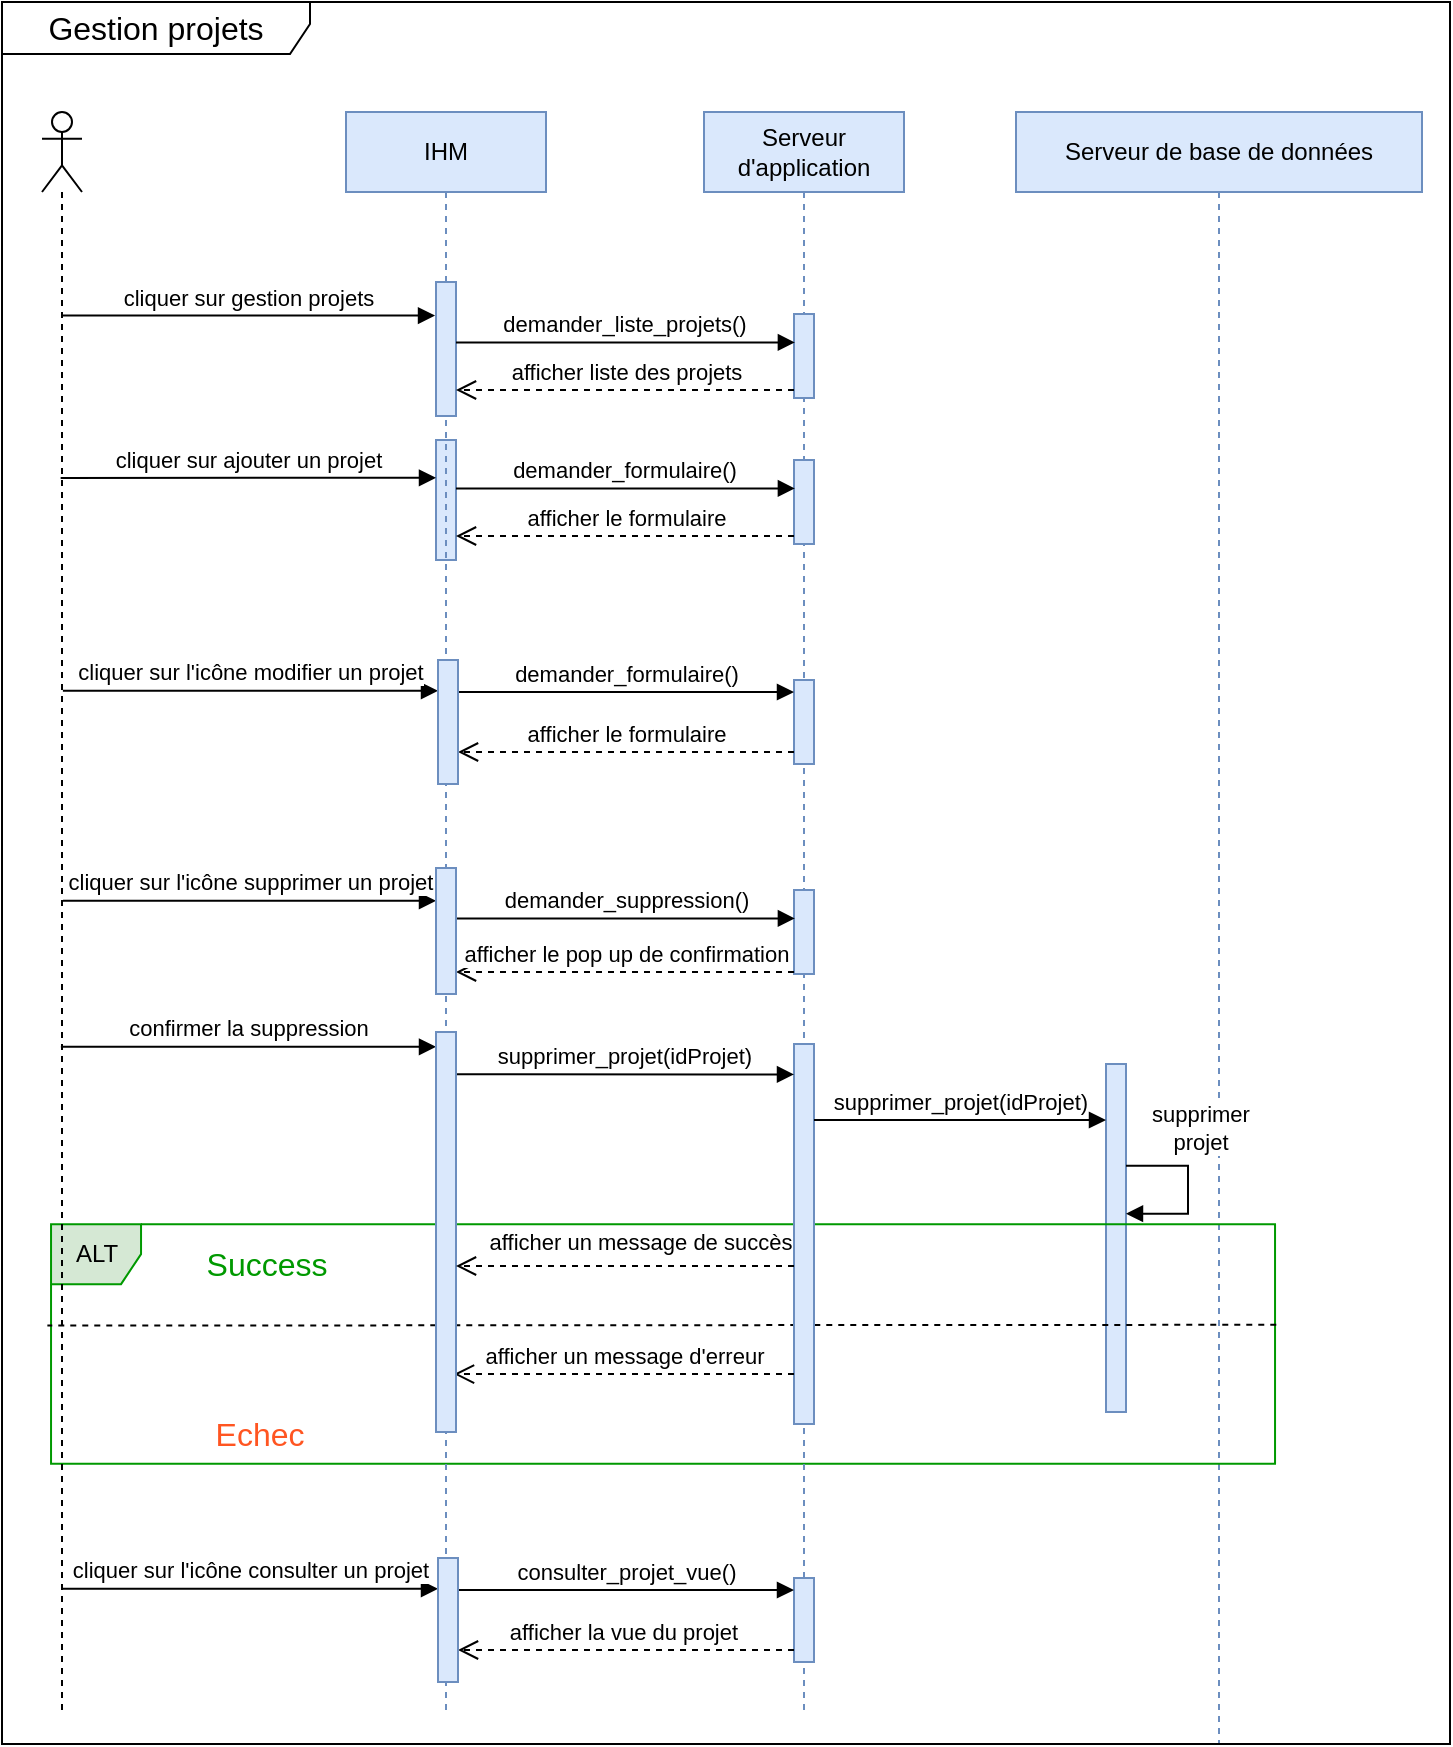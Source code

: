 <mxfile version="17.1.3" type="github">
  <diagram id="2ZTNEzH3Y-9pALvUkwoQ" name="Page-1">
    <mxGraphModel dx="1102" dy="508" grid="0" gridSize="10" guides="1" tooltips="1" connect="1" arrows="1" fold="1" page="1" pageScale="1" pageWidth="827" pageHeight="1169" math="0" shadow="0">
      <root>
        <mxCell id="0" />
        <mxCell id="1" parent="0" />
        <mxCell id="_mo9oIO0JPW5FLKHiI_m-9" value="Serveur de base de données" style="shape=umlLifeline;perimeter=lifelinePerimeter;whiteSpace=wrap;html=1;container=1;collapsible=0;recursiveResize=0;outlineConnect=0;fillColor=#dae8fc;strokeColor=#6c8ebf;" vertex="1" parent="1">
          <mxGeometry x="573" y="102" width="203" height="816" as="geometry" />
        </mxCell>
        <mxCell id="_mo9oIO0JPW5FLKHiI_m-66" value="" style="html=1;points=[];perimeter=orthogonalPerimeter;fillColor=#dae8fc;strokeColor=#6c8ebf;" vertex="1" parent="_mo9oIO0JPW5FLKHiI_m-9">
          <mxGeometry x="45" y="476" width="10" height="174" as="geometry" />
        </mxCell>
        <mxCell id="_mo9oIO0JPW5FLKHiI_m-68" style="edgeStyle=orthogonalEdgeStyle;rounded=0;orthogonalLoop=1;jettySize=auto;html=1;endArrow=block;endFill=1;" edge="1" parent="_mo9oIO0JPW5FLKHiI_m-9">
          <mxGeometry relative="1" as="geometry">
            <mxPoint x="55" y="526.85" as="sourcePoint" />
            <mxPoint x="55" y="550.85" as="targetPoint" />
            <Array as="points">
              <mxPoint x="86" y="526.85" />
              <mxPoint x="78" y="550.85" />
            </Array>
          </mxGeometry>
        </mxCell>
        <mxCell id="_mo9oIO0JPW5FLKHiI_m-69" value="supprimer &lt;br&gt;projet" style="edgeLabel;html=1;align=center;verticalAlign=middle;resizable=0;points=[];" vertex="1" connectable="0" parent="_mo9oIO0JPW5FLKHiI_m-68">
          <mxGeometry x="-0.418" relative="1" as="geometry">
            <mxPoint x="12" y="-19" as="offset" />
          </mxGeometry>
        </mxCell>
        <mxCell id="_mo9oIO0JPW5FLKHiI_m-24" value="Gestion projets" style="shape=umlFrame;whiteSpace=wrap;html=1;fontSize=16;width=154;height=26;" vertex="1" parent="_mo9oIO0JPW5FLKHiI_m-9">
          <mxGeometry x="-507" y="-55" width="724" height="871" as="geometry" />
        </mxCell>
        <mxCell id="_mo9oIO0JPW5FLKHiI_m-70" value="" style="group" vertex="1" connectable="0" parent="_mo9oIO0JPW5FLKHiI_m-9">
          <mxGeometry x="-489" y="517" width="612" height="141" as="geometry" />
        </mxCell>
        <mxCell id="_mo9oIO0JPW5FLKHiI_m-74" value="" style="group" vertex="1" connectable="0" parent="_mo9oIO0JPW5FLKHiI_m-70">
          <mxGeometry x="6.521" y="39.072" width="612" height="141.0" as="geometry" />
        </mxCell>
        <mxCell id="_mo9oIO0JPW5FLKHiI_m-79" value="" style="group" vertex="1" connectable="0" parent="_mo9oIO0JPW5FLKHiI_m-74">
          <mxGeometry width="612" height="141.0" as="geometry" />
        </mxCell>
        <mxCell id="_mo9oIO0JPW5FLKHiI_m-71" value="ALT" style="shape=umlFrame;whiteSpace=wrap;html=1;fillColor=#d5e8d4;strokeColor=#009900;width=45;height=30;" vertex="1" parent="_mo9oIO0JPW5FLKHiI_m-79">
          <mxGeometry width="612" height="119.765" as="geometry" />
        </mxCell>
        <mxCell id="_mo9oIO0JPW5FLKHiI_m-72" value="Success" style="text;html=1;strokeColor=none;fillColor=none;align=center;verticalAlign=middle;whiteSpace=wrap;rounded=0;fontSize=16;fontColor=#009900;" vertex="1" parent="_mo9oIO0JPW5FLKHiI_m-79">
          <mxGeometry x="76.38" y="14.014" width="62.769" height="12.19" as="geometry" />
        </mxCell>
        <mxCell id="_mo9oIO0JPW5FLKHiI_m-73" value="Echec" style="text;html=1;strokeColor=none;fillColor=none;align=center;verticalAlign=middle;whiteSpace=wrap;rounded=0;fontSize=16;fontColor=#FF5521;" vertex="1" parent="_mo9oIO0JPW5FLKHiI_m-79">
          <mxGeometry x="76.384" y="92.584" width="55.89" height="25.482" as="geometry" />
        </mxCell>
        <mxCell id="_mo9oIO0JPW5FLKHiI_m-77" value="" style="html=1;verticalAlign=bottom;endArrow=none;dashed=1;endSize=8;rounded=0;entryX=-0.003;entryY=0.638;entryDx=0;entryDy=0;entryPerimeter=0;edgeStyle=orthogonalEdgeStyle;endFill=0;exitX=1.001;exitY=0.635;exitDx=0;exitDy=0;exitPerimeter=0;" edge="1" parent="_mo9oIO0JPW5FLKHiI_m-79">
          <mxGeometry relative="1" as="geometry">
            <mxPoint x="-1.836" y="50.723" as="targetPoint" />
            <mxPoint x="612.612" y="50.3" as="sourcePoint" />
            <Array as="points">
              <mxPoint x="604.548" y="49.952" />
            </Array>
          </mxGeometry>
        </mxCell>
        <mxCell id="_mo9oIO0JPW5FLKHiI_m-11" value="Serveur d&#39;application" style="shape=umlLifeline;perimeter=lifelinePerimeter;whiteSpace=wrap;html=1;container=1;collapsible=0;recursiveResize=0;outlineConnect=0;fillColor=#dae8fc;strokeColor=#6c8ebf;" vertex="1" parent="1">
          <mxGeometry x="417" y="102" width="100" height="800" as="geometry" />
        </mxCell>
        <mxCell id="_mo9oIO0JPW5FLKHiI_m-12" value="" style="html=1;points=[];perimeter=orthogonalPerimeter;fillColor=#dae8fc;strokeColor=#6c8ebf;" vertex="1" parent="_mo9oIO0JPW5FLKHiI_m-11">
          <mxGeometry x="45" y="101" width="10" height="42" as="geometry" />
        </mxCell>
        <mxCell id="_mo9oIO0JPW5FLKHiI_m-36" value="" style="html=1;points=[];perimeter=orthogonalPerimeter;fillColor=#dae8fc;strokeColor=#6c8ebf;" vertex="1" parent="_mo9oIO0JPW5FLKHiI_m-11">
          <mxGeometry x="45" y="174" width="10" height="42" as="geometry" />
        </mxCell>
        <mxCell id="_mo9oIO0JPW5FLKHiI_m-37" value="" style="html=1;points=[];perimeter=orthogonalPerimeter;fillColor=#dae8fc;strokeColor=#6c8ebf;" vertex="1" parent="_mo9oIO0JPW5FLKHiI_m-11">
          <mxGeometry x="-134" y="164" width="10" height="60" as="geometry" />
        </mxCell>
        <mxCell id="_mo9oIO0JPW5FLKHiI_m-39" value="afficher le formulaire" style="html=1;verticalAlign=bottom;endArrow=open;dashed=1;endSize=8;rounded=0;edgeStyle=orthogonalEdgeStyle;" edge="1" parent="_mo9oIO0JPW5FLKHiI_m-11" source="_mo9oIO0JPW5FLKHiI_m-36">
          <mxGeometry relative="1" as="geometry">
            <mxPoint x="-124" y="212" as="targetPoint" />
            <Array as="points">
              <mxPoint y="212" />
              <mxPoint y="212" />
            </Array>
          </mxGeometry>
        </mxCell>
        <mxCell id="_mo9oIO0JPW5FLKHiI_m-40" value="demander_formulaire()" style="html=1;verticalAlign=bottom;endArrow=block;rounded=0;entryX=0.045;entryY=0.339;entryDx=0;entryDy=0;entryPerimeter=0;edgeStyle=orthogonalEdgeStyle;" edge="1" parent="_mo9oIO0JPW5FLKHiI_m-11" target="_mo9oIO0JPW5FLKHiI_m-36">
          <mxGeometry width="80" relative="1" as="geometry">
            <mxPoint x="-124" y="188.235" as="sourcePoint" />
            <mxPoint x="39.92" y="116.517" as="targetPoint" />
            <Array as="points">
              <mxPoint x="-56" y="189" />
            </Array>
          </mxGeometry>
        </mxCell>
        <mxCell id="_mo9oIO0JPW5FLKHiI_m-64" value="" style="html=1;points=[];perimeter=orthogonalPerimeter;fillColor=#dae8fc;strokeColor=#6c8ebf;" vertex="1" parent="_mo9oIO0JPW5FLKHiI_m-11">
          <mxGeometry x="45" y="466" width="10" height="190" as="geometry" />
        </mxCell>
        <mxCell id="_mo9oIO0JPW5FLKHiI_m-65" value="supprimer_projet(idProjet)" style="html=1;verticalAlign=bottom;endArrow=block;rounded=0;edgeStyle=orthogonalEdgeStyle;" edge="1" parent="_mo9oIO0JPW5FLKHiI_m-11">
          <mxGeometry width="80" relative="1" as="geometry">
            <mxPoint x="-124" y="481.172" as="sourcePoint" />
            <mxPoint x="45" y="481.2" as="targetPoint" />
            <Array as="points">
              <mxPoint x="11" y="481" />
              <mxPoint x="11" y="481" />
            </Array>
          </mxGeometry>
        </mxCell>
        <mxCell id="_mo9oIO0JPW5FLKHiI_m-80" value="afficher un message d&#39;erreur" style="html=1;verticalAlign=bottom;endArrow=open;dashed=1;endSize=8;rounded=0;edgeStyle=orthogonalEdgeStyle;" edge="1" parent="_mo9oIO0JPW5FLKHiI_m-11">
          <mxGeometry relative="1" as="geometry">
            <mxPoint x="-125" y="631.03" as="targetPoint" />
            <mxPoint x="45" y="631.0" as="sourcePoint" />
            <Array as="points">
              <mxPoint x="17" y="631.03" />
              <mxPoint x="17" y="631.03" />
            </Array>
          </mxGeometry>
        </mxCell>
        <mxCell id="_mo9oIO0JPW5FLKHiI_m-5" value="IHM" style="shape=umlLifeline;perimeter=lifelinePerimeter;whiteSpace=wrap;html=1;container=1;collapsible=0;recursiveResize=0;outlineConnect=0;fillColor=#dae8fc;strokeColor=#6c8ebf;" vertex="1" parent="1">
          <mxGeometry x="238" y="102" width="100" height="800" as="geometry" />
        </mxCell>
        <mxCell id="_mo9oIO0JPW5FLKHiI_m-6" value="" style="html=1;points=[];perimeter=orthogonalPerimeter;fillColor=#dae8fc;strokeColor=#6c8ebf;" vertex="1" parent="_mo9oIO0JPW5FLKHiI_m-5">
          <mxGeometry x="45" y="85" width="10" height="67" as="geometry" />
        </mxCell>
        <mxCell id="_mo9oIO0JPW5FLKHiI_m-4" value="" style="shape=umlLifeline;participant=umlActor;perimeter=lifelinePerimeter;whiteSpace=wrap;html=1;container=1;collapsible=0;recursiveResize=0;verticalAlign=top;spacingTop=36;outlineConnect=0;" vertex="1" parent="1">
          <mxGeometry x="86" y="102" width="20" height="800" as="geometry" />
        </mxCell>
        <mxCell id="_mo9oIO0JPW5FLKHiI_m-15" value="cliquer sur gestion projets" style="html=1;verticalAlign=bottom;endArrow=block;entryX=-0.048;entryY=0.25;rounded=0;edgeStyle=orthogonalEdgeStyle;entryDx=0;entryDy=0;entryPerimeter=0;" edge="1" parent="1" target="_mo9oIO0JPW5FLKHiI_m-6" source="_mo9oIO0JPW5FLKHiI_m-4">
          <mxGeometry relative="1" as="geometry">
            <mxPoint x="94.278" y="200.111" as="sourcePoint" />
            <Array as="points">
              <mxPoint x="175" y="204" />
            </Array>
          </mxGeometry>
        </mxCell>
        <mxCell id="_mo9oIO0JPW5FLKHiI_m-16" value="afficher liste des projets" style="html=1;verticalAlign=bottom;endArrow=open;dashed=1;endSize=8;rounded=0;edgeStyle=orthogonalEdgeStyle;" edge="1" parent="1" source="_mo9oIO0JPW5FLKHiI_m-12" target="_mo9oIO0JPW5FLKHiI_m-6">
          <mxGeometry relative="1" as="geometry">
            <mxPoint x="156" y="311" as="targetPoint" />
            <Array as="points">
              <mxPoint x="378" y="241" />
              <mxPoint x="378" y="241" />
            </Array>
          </mxGeometry>
        </mxCell>
        <mxCell id="_mo9oIO0JPW5FLKHiI_m-17" value="demander_liste_projets()" style="html=1;verticalAlign=bottom;endArrow=block;rounded=0;entryX=0.045;entryY=0.339;entryDx=0;entryDy=0;entryPerimeter=0;edgeStyle=orthogonalEdgeStyle;" edge="1" parent="1" source="_mo9oIO0JPW5FLKHiI_m-6" target="_mo9oIO0JPW5FLKHiI_m-12">
          <mxGeometry width="80" relative="1" as="geometry">
            <mxPoint x="246.0" y="146" as="sourcePoint" />
            <mxPoint x="417.92" y="145.517" as="targetPoint" />
            <Array as="points">
              <mxPoint x="322" y="218" />
            </Array>
          </mxGeometry>
        </mxCell>
        <mxCell id="_mo9oIO0JPW5FLKHiI_m-38" value="cliquer sur ajouter un projet" style="html=1;verticalAlign=bottom;endArrow=block;rounded=0;edgeStyle=orthogonalEdgeStyle;endFill=1;" edge="1" parent="1" target="_mo9oIO0JPW5FLKHiI_m-37">
          <mxGeometry relative="1" as="geometry">
            <mxPoint x="95.324" y="284.941" as="sourcePoint" />
            <Array as="points">
              <mxPoint x="239" y="285" />
              <mxPoint x="239" y="285" />
            </Array>
            <mxPoint x="243.82" y="285.348" as="targetPoint" />
          </mxGeometry>
        </mxCell>
        <mxCell id="_mo9oIO0JPW5FLKHiI_m-49" value="" style="html=1;points=[];perimeter=orthogonalPerimeter;fillColor=#dae8fc;strokeColor=#6c8ebf;" vertex="1" parent="1">
          <mxGeometry x="462" y="386" width="10" height="42" as="geometry" />
        </mxCell>
        <mxCell id="_mo9oIO0JPW5FLKHiI_m-50" value="afficher le formulaire" style="html=1;verticalAlign=bottom;endArrow=open;dashed=1;endSize=8;rounded=0;edgeStyle=orthogonalEdgeStyle;" edge="1" parent="1" source="_mo9oIO0JPW5FLKHiI_m-49" target="_mo9oIO0JPW5FLKHiI_m-53">
          <mxGeometry relative="1" as="geometry">
            <mxPoint x="255" y="424" as="targetPoint" />
            <Array as="points">
              <mxPoint x="393" y="422" />
              <mxPoint x="393" y="422" />
            </Array>
          </mxGeometry>
        </mxCell>
        <mxCell id="_mo9oIO0JPW5FLKHiI_m-51" value="demander_formulaire()" style="html=1;verticalAlign=bottom;endArrow=block;rounded=0;edgeStyle=orthogonalEdgeStyle;" edge="1" parent="1" target="_mo9oIO0JPW5FLKHiI_m-49" source="_mo9oIO0JPW5FLKHiI_m-53">
          <mxGeometry width="80" relative="1" as="geometry">
            <mxPoint x="255" y="400.211" as="sourcePoint" />
            <mxPoint x="-75.08" y="226.517" as="targetPoint" />
            <Array as="points">
              <mxPoint x="400" y="392" />
              <mxPoint x="400" y="392" />
            </Array>
          </mxGeometry>
        </mxCell>
        <mxCell id="_mo9oIO0JPW5FLKHiI_m-52" value="cliquer sur l&#39;icône modifier un projet" style="html=1;verticalAlign=bottom;endArrow=block;rounded=0;edgeStyle=orthogonalEdgeStyle;endFill=1;" edge="1" parent="1" target="_mo9oIO0JPW5FLKHiI_m-53">
          <mxGeometry relative="1" as="geometry">
            <mxPoint x="96.447" y="391.368" as="sourcePoint" />
            <Array as="points">
              <mxPoint x="234" y="392" />
              <mxPoint x="234" y="392" />
            </Array>
            <mxPoint x="244.82" y="391.406" as="targetPoint" />
          </mxGeometry>
        </mxCell>
        <mxCell id="_mo9oIO0JPW5FLKHiI_m-53" value="" style="html=1;points=[];perimeter=orthogonalPerimeter;fillColor=#dae8fc;strokeColor=#6c8ebf;" vertex="1" parent="1">
          <mxGeometry x="284" y="376" width="10" height="62" as="geometry" />
        </mxCell>
        <mxCell id="_mo9oIO0JPW5FLKHiI_m-54" value="" style="html=1;points=[];perimeter=orthogonalPerimeter;fillColor=#dae8fc;strokeColor=#6c8ebf;" vertex="1" parent="1">
          <mxGeometry x="462" y="491" width="10" height="42" as="geometry" />
        </mxCell>
        <mxCell id="_mo9oIO0JPW5FLKHiI_m-55" value="afficher le pop up de confirmation" style="html=1;verticalAlign=bottom;endArrow=open;dashed=1;endSize=8;rounded=0;edgeStyle=orthogonalEdgeStyle;" edge="1" parent="1" source="_mo9oIO0JPW5FLKHiI_m-54" target="_mo9oIO0JPW5FLKHiI_m-58">
          <mxGeometry relative="1" as="geometry">
            <mxPoint x="255" y="529" as="targetPoint" />
            <Array as="points">
              <mxPoint x="454" y="532" />
              <mxPoint x="454" y="532" />
            </Array>
          </mxGeometry>
        </mxCell>
        <mxCell id="_mo9oIO0JPW5FLKHiI_m-56" value="demander_suppression()" style="html=1;verticalAlign=bottom;endArrow=block;rounded=0;entryX=0.045;entryY=0.339;entryDx=0;entryDy=0;entryPerimeter=0;edgeStyle=orthogonalEdgeStyle;" edge="1" parent="1" target="_mo9oIO0JPW5FLKHiI_m-54" source="_mo9oIO0JPW5FLKHiI_m-58">
          <mxGeometry width="80" relative="1" as="geometry">
            <mxPoint x="255" y="505.211" as="sourcePoint" />
            <mxPoint x="-75.08" y="331.517" as="targetPoint" />
            <Array as="points">
              <mxPoint x="379" y="506" />
            </Array>
          </mxGeometry>
        </mxCell>
        <mxCell id="_mo9oIO0JPW5FLKHiI_m-57" value="cliquer sur l&#39;icône supprimer un projet" style="html=1;verticalAlign=bottom;endArrow=block;rounded=0;edgeStyle=orthogonalEdgeStyle;endFill=1;" edge="1" parent="1" target="_mo9oIO0JPW5FLKHiI_m-58">
          <mxGeometry relative="1" as="geometry">
            <mxPoint x="96.447" y="496.368" as="sourcePoint" />
            <Array as="points">
              <mxPoint x="263" y="496" />
              <mxPoint x="263" y="496" />
            </Array>
            <mxPoint x="244.82" y="496.406" as="targetPoint" />
          </mxGeometry>
        </mxCell>
        <mxCell id="_mo9oIO0JPW5FLKHiI_m-58" value="" style="html=1;points=[];perimeter=orthogonalPerimeter;fillColor=#dae8fc;strokeColor=#6c8ebf;" vertex="1" parent="1">
          <mxGeometry x="283" y="480" width="10" height="63" as="geometry" />
        </mxCell>
        <mxCell id="_mo9oIO0JPW5FLKHiI_m-62" value="confirmer la suppression" style="html=1;verticalAlign=bottom;endArrow=block;rounded=0;edgeStyle=orthogonalEdgeStyle;endFill=1;" edge="1" parent="1">
          <mxGeometry relative="1" as="geometry">
            <mxPoint x="95.447" y="569.368" as="sourcePoint" />
            <Array as="points">
              <mxPoint x="262" y="569" />
              <mxPoint x="262" y="569" />
            </Array>
            <mxPoint x="283" y="569.414" as="targetPoint" />
          </mxGeometry>
        </mxCell>
        <mxCell id="_mo9oIO0JPW5FLKHiI_m-63" value="" style="html=1;points=[];perimeter=orthogonalPerimeter;fillColor=#dae8fc;strokeColor=#6c8ebf;" vertex="1" parent="1">
          <mxGeometry x="283" y="562" width="10" height="200" as="geometry" />
        </mxCell>
        <mxCell id="_mo9oIO0JPW5FLKHiI_m-67" value="supprimer_projet(idProjet)" style="html=1;verticalAlign=bottom;endArrow=block;rounded=0;edgeStyle=orthogonalEdgeStyle;" edge="1" parent="1" source="_mo9oIO0JPW5FLKHiI_m-64" target="_mo9oIO0JPW5FLKHiI_m-66">
          <mxGeometry width="80" relative="1" as="geometry">
            <mxPoint x="303" y="593.172" as="sourcePoint" />
            <mxPoint x="472" y="593.2" as="targetPoint" />
            <Array as="points">
              <mxPoint x="544" y="606" />
              <mxPoint x="544" y="606" />
            </Array>
          </mxGeometry>
        </mxCell>
        <mxCell id="_mo9oIO0JPW5FLKHiI_m-76" value="afficher un message de succès" style="html=1;verticalAlign=bottom;endArrow=open;dashed=1;endSize=8;rounded=0;edgeStyle=orthogonalEdgeStyle;" edge="1" parent="1">
          <mxGeometry x="-0.089" y="-3" relative="1" as="geometry">
            <mxPoint x="293" y="679" as="targetPoint" />
            <mxPoint x="462" y="679" as="sourcePoint" />
            <Array as="points">
              <mxPoint x="361" y="679" />
              <mxPoint x="361" y="679" />
            </Array>
            <mxPoint as="offset" />
          </mxGeometry>
        </mxCell>
        <mxCell id="_mo9oIO0JPW5FLKHiI_m-82" value="" style="html=1;points=[];perimeter=orthogonalPerimeter;fillColor=#dae8fc;strokeColor=#6c8ebf;" vertex="1" parent="1">
          <mxGeometry x="462" y="835" width="10" height="42" as="geometry" />
        </mxCell>
        <mxCell id="_mo9oIO0JPW5FLKHiI_m-83" value="afficher la vue du projet&amp;nbsp;" style="html=1;verticalAlign=bottom;endArrow=open;dashed=1;endSize=8;rounded=0;edgeStyle=orthogonalEdgeStyle;" edge="1" parent="1" source="_mo9oIO0JPW5FLKHiI_m-82" target="_mo9oIO0JPW5FLKHiI_m-86">
          <mxGeometry relative="1" as="geometry">
            <mxPoint x="255" y="873" as="targetPoint" />
            <Array as="points">
              <mxPoint x="393" y="871" />
              <mxPoint x="393" y="871" />
            </Array>
          </mxGeometry>
        </mxCell>
        <mxCell id="_mo9oIO0JPW5FLKHiI_m-84" value="consulter_projet_vue()" style="html=1;verticalAlign=bottom;endArrow=block;rounded=0;edgeStyle=orthogonalEdgeStyle;" edge="1" parent="1" source="_mo9oIO0JPW5FLKHiI_m-86" target="_mo9oIO0JPW5FLKHiI_m-82">
          <mxGeometry width="80" relative="1" as="geometry">
            <mxPoint x="255" y="849.211" as="sourcePoint" />
            <mxPoint x="-75.08" y="675.517" as="targetPoint" />
            <Array as="points">
              <mxPoint x="400" y="841" />
              <mxPoint x="400" y="841" />
            </Array>
          </mxGeometry>
        </mxCell>
        <mxCell id="_mo9oIO0JPW5FLKHiI_m-85" value="cliquer sur l&#39;icône consulter un projet" style="html=1;verticalAlign=bottom;endArrow=block;rounded=0;edgeStyle=orthogonalEdgeStyle;endFill=1;" edge="1" parent="1" target="_mo9oIO0JPW5FLKHiI_m-86">
          <mxGeometry relative="1" as="geometry">
            <mxPoint x="96.447" y="840.368" as="sourcePoint" />
            <Array as="points">
              <mxPoint x="234" y="841" />
              <mxPoint x="234" y="841" />
            </Array>
            <mxPoint x="244.82" y="840.406" as="targetPoint" />
          </mxGeometry>
        </mxCell>
        <mxCell id="_mo9oIO0JPW5FLKHiI_m-86" value="" style="html=1;points=[];perimeter=orthogonalPerimeter;fillColor=#dae8fc;strokeColor=#6c8ebf;" vertex="1" parent="1">
          <mxGeometry x="284" y="825" width="10" height="62" as="geometry" />
        </mxCell>
      </root>
    </mxGraphModel>
  </diagram>
</mxfile>
